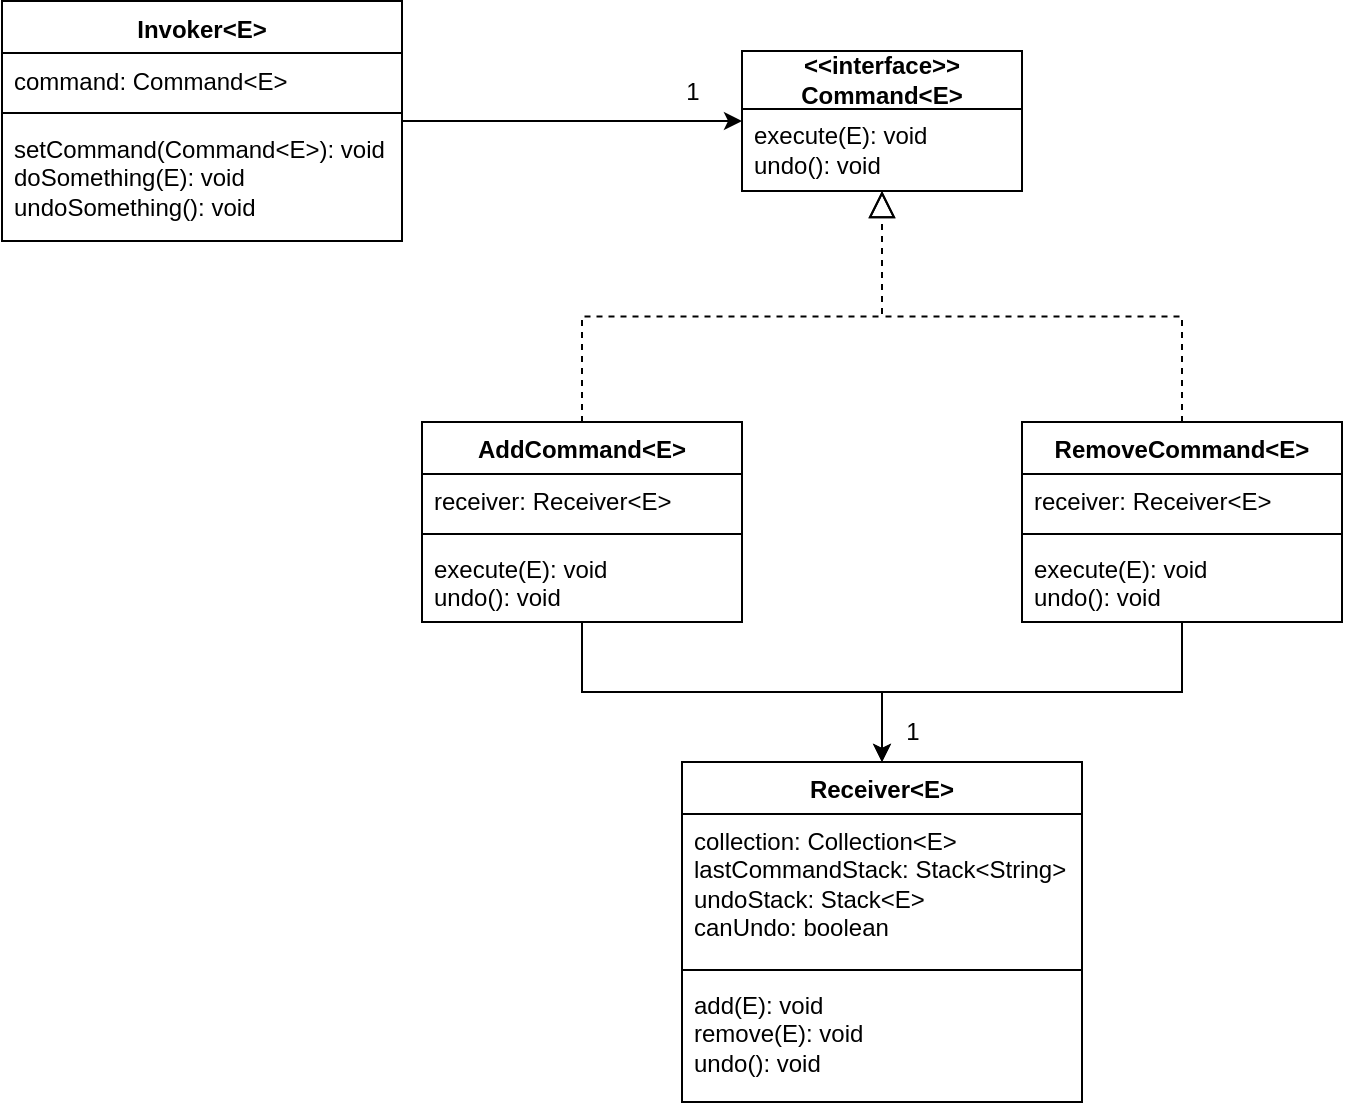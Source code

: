 <mxfile version="21.2.9" type="device">
  <diagram name="Página-1" id="U7W65n4qMrjQA7Vsx4wb">
    <mxGraphModel dx="1050" dy="545" grid="1" gridSize="10" guides="1" tooltips="1" connect="1" arrows="1" fold="1" page="1" pageScale="1" pageWidth="1169" pageHeight="827" math="0" shadow="0">
      <root>
        <mxCell id="0" />
        <mxCell id="1" parent="0" />
        <mxCell id="uf74RraKM0dmq5cmqpD6-27" style="edgeStyle=orthogonalEdgeStyle;rounded=0;orthogonalLoop=1;jettySize=auto;html=1;dashed=1;endArrow=block;endFill=0;endSize=11;" edge="1" parent="1" source="uf74RraKM0dmq5cmqpD6-1" target="uf74RraKM0dmq5cmqpD6-5">
          <mxGeometry relative="1" as="geometry" />
        </mxCell>
        <mxCell id="uf74RraKM0dmq5cmqpD6-29" style="edgeStyle=orthogonalEdgeStyle;rounded=0;orthogonalLoop=1;jettySize=auto;html=1;startArrow=none;startFill=0;endSize=6;startSize=14;" edge="1" parent="1" source="uf74RraKM0dmq5cmqpD6-1" target="uf74RraKM0dmq5cmqpD6-12">
          <mxGeometry relative="1" as="geometry" />
        </mxCell>
        <mxCell id="uf74RraKM0dmq5cmqpD6-1" value="AddCommand&amp;lt;E&amp;gt;" style="swimlane;fontStyle=1;align=center;verticalAlign=top;childLayout=stackLayout;horizontal=1;startSize=26;horizontalStack=0;resizeParent=1;resizeParentMax=0;resizeLast=0;collapsible=1;marginBottom=0;whiteSpace=wrap;html=1;" vertex="1" parent="1">
          <mxGeometry x="300" y="220" width="160" height="100" as="geometry" />
        </mxCell>
        <mxCell id="uf74RraKM0dmq5cmqpD6-2" value="receiver: Receiver&amp;lt;E&amp;gt;" style="text;strokeColor=none;fillColor=none;align=left;verticalAlign=top;spacingLeft=4;spacingRight=4;overflow=hidden;rotatable=0;points=[[0,0.5],[1,0.5]];portConstraint=eastwest;whiteSpace=wrap;html=1;" vertex="1" parent="uf74RraKM0dmq5cmqpD6-1">
          <mxGeometry y="26" width="160" height="26" as="geometry" />
        </mxCell>
        <mxCell id="uf74RraKM0dmq5cmqpD6-3" value="" style="line;strokeWidth=1;fillColor=none;align=left;verticalAlign=middle;spacingTop=-1;spacingLeft=3;spacingRight=3;rotatable=0;labelPosition=right;points=[];portConstraint=eastwest;strokeColor=inherit;" vertex="1" parent="uf74RraKM0dmq5cmqpD6-1">
          <mxGeometry y="52" width="160" height="8" as="geometry" />
        </mxCell>
        <mxCell id="uf74RraKM0dmq5cmqpD6-4" value="execute(E): void&lt;br&gt;undo(): void" style="text;strokeColor=none;fillColor=none;align=left;verticalAlign=top;spacingLeft=4;spacingRight=4;overflow=hidden;rotatable=0;points=[[0,0.5],[1,0.5]];portConstraint=eastwest;whiteSpace=wrap;html=1;" vertex="1" parent="uf74RraKM0dmq5cmqpD6-1">
          <mxGeometry y="60" width="160" height="40" as="geometry" />
        </mxCell>
        <mxCell id="uf74RraKM0dmq5cmqpD6-5" value="&amp;lt;&amp;lt;interface&amp;gt;&amp;gt;&lt;br&gt;Command&amp;lt;E&amp;gt;" style="swimlane;fontStyle=1;align=center;verticalAlign=middle;childLayout=stackLayout;horizontal=1;startSize=29;horizontalStack=0;resizeParent=1;resizeParentMax=0;resizeLast=0;collapsible=0;marginBottom=0;html=1;whiteSpace=wrap;" vertex="1" parent="1">
          <mxGeometry x="460" y="34.5" width="140" height="70" as="geometry" />
        </mxCell>
        <mxCell id="uf74RraKM0dmq5cmqpD6-6" value="execute(E): void&lt;br&gt;undo(): void&lt;br&gt;" style="text;html=1;strokeColor=none;fillColor=none;align=left;verticalAlign=middle;spacingLeft=4;spacingRight=4;overflow=hidden;rotatable=0;points=[[0,0.5],[1,0.5]];portConstraint=eastwest;whiteSpace=wrap;" vertex="1" parent="uf74RraKM0dmq5cmqpD6-5">
          <mxGeometry y="29" width="140" height="41" as="geometry" />
        </mxCell>
        <mxCell id="uf74RraKM0dmq5cmqpD6-28" style="edgeStyle=orthogonalEdgeStyle;rounded=0;orthogonalLoop=1;jettySize=auto;html=1;dashed=1;endArrow=block;endFill=0;endSize=11;" edge="1" parent="1" source="uf74RraKM0dmq5cmqpD6-8" target="uf74RraKM0dmq5cmqpD6-5">
          <mxGeometry relative="1" as="geometry" />
        </mxCell>
        <mxCell id="uf74RraKM0dmq5cmqpD6-30" style="edgeStyle=orthogonalEdgeStyle;rounded=0;orthogonalLoop=1;jettySize=auto;html=1;startArrow=none;startFill=0;startSize=14;" edge="1" parent="1" source="uf74RraKM0dmq5cmqpD6-8" target="uf74RraKM0dmq5cmqpD6-12">
          <mxGeometry relative="1" as="geometry" />
        </mxCell>
        <mxCell id="uf74RraKM0dmq5cmqpD6-8" value="RemoveCommand&amp;lt;E&amp;gt;" style="swimlane;fontStyle=1;align=center;verticalAlign=top;childLayout=stackLayout;horizontal=1;startSize=26;horizontalStack=0;resizeParent=1;resizeParentMax=0;resizeLast=0;collapsible=1;marginBottom=0;whiteSpace=wrap;html=1;" vertex="1" parent="1">
          <mxGeometry x="600" y="220" width="160" height="100" as="geometry" />
        </mxCell>
        <mxCell id="uf74RraKM0dmq5cmqpD6-9" value="receiver: Receiver&amp;lt;E&amp;gt;" style="text;strokeColor=none;fillColor=none;align=left;verticalAlign=top;spacingLeft=4;spacingRight=4;overflow=hidden;rotatable=0;points=[[0,0.5],[1,0.5]];portConstraint=eastwest;whiteSpace=wrap;html=1;" vertex="1" parent="uf74RraKM0dmq5cmqpD6-8">
          <mxGeometry y="26" width="160" height="26" as="geometry" />
        </mxCell>
        <mxCell id="uf74RraKM0dmq5cmqpD6-10" value="" style="line;strokeWidth=1;fillColor=none;align=left;verticalAlign=middle;spacingTop=-1;spacingLeft=3;spacingRight=3;rotatable=0;labelPosition=right;points=[];portConstraint=eastwest;strokeColor=inherit;" vertex="1" parent="uf74RraKM0dmq5cmqpD6-8">
          <mxGeometry y="52" width="160" height="8" as="geometry" />
        </mxCell>
        <mxCell id="uf74RraKM0dmq5cmqpD6-11" value="execute(E): void&lt;br&gt;undo(): void" style="text;strokeColor=none;fillColor=none;align=left;verticalAlign=top;spacingLeft=4;spacingRight=4;overflow=hidden;rotatable=0;points=[[0,0.5],[1,0.5]];portConstraint=eastwest;whiteSpace=wrap;html=1;" vertex="1" parent="uf74RraKM0dmq5cmqpD6-8">
          <mxGeometry y="60" width="160" height="40" as="geometry" />
        </mxCell>
        <mxCell id="uf74RraKM0dmq5cmqpD6-12" value="Receiver&amp;lt;E&amp;gt;" style="swimlane;fontStyle=1;align=center;verticalAlign=top;childLayout=stackLayout;horizontal=1;startSize=26;horizontalStack=0;resizeParent=1;resizeParentMax=0;resizeLast=0;collapsible=1;marginBottom=0;whiteSpace=wrap;html=1;" vertex="1" parent="1">
          <mxGeometry x="430" y="390" width="200" height="170" as="geometry" />
        </mxCell>
        <mxCell id="uf74RraKM0dmq5cmqpD6-13" value="collection: Collection&amp;lt;E&amp;gt;&lt;br&gt;lastCommandStack: Stack&amp;lt;String&amp;gt;&lt;br&gt;undoStack: Stack&amp;lt;E&amp;gt;&lt;br&gt;canUndo: boolean" style="text;strokeColor=none;fillColor=none;align=left;verticalAlign=top;spacingLeft=4;spacingRight=4;overflow=hidden;rotatable=0;points=[[0,0.5],[1,0.5]];portConstraint=eastwest;whiteSpace=wrap;html=1;" vertex="1" parent="uf74RraKM0dmq5cmqpD6-12">
          <mxGeometry y="26" width="200" height="74" as="geometry" />
        </mxCell>
        <mxCell id="uf74RraKM0dmq5cmqpD6-14" value="" style="line;strokeWidth=1;fillColor=none;align=left;verticalAlign=middle;spacingTop=-1;spacingLeft=3;spacingRight=3;rotatable=0;labelPosition=right;points=[];portConstraint=eastwest;strokeColor=inherit;" vertex="1" parent="uf74RraKM0dmq5cmqpD6-12">
          <mxGeometry y="100" width="200" height="8" as="geometry" />
        </mxCell>
        <mxCell id="uf74RraKM0dmq5cmqpD6-15" value="add(E): void&lt;br&gt;remove(E): void&lt;br&gt;undo(): void" style="text;strokeColor=none;fillColor=none;align=left;verticalAlign=top;spacingLeft=4;spacingRight=4;overflow=hidden;rotatable=0;points=[[0,0.5],[1,0.5]];portConstraint=eastwest;whiteSpace=wrap;html=1;" vertex="1" parent="uf74RraKM0dmq5cmqpD6-12">
          <mxGeometry y="108" width="200" height="62" as="geometry" />
        </mxCell>
        <mxCell id="uf74RraKM0dmq5cmqpD6-25" style="edgeStyle=orthogonalEdgeStyle;rounded=0;orthogonalLoop=1;jettySize=auto;html=1;startArrow=none;startFill=0;startSize=14;" edge="1" parent="1" source="uf74RraKM0dmq5cmqpD6-21" target="uf74RraKM0dmq5cmqpD6-5">
          <mxGeometry relative="1" as="geometry" />
        </mxCell>
        <mxCell id="uf74RraKM0dmq5cmqpD6-21" value="Invoker&amp;lt;E&amp;gt;" style="swimlane;fontStyle=1;align=center;verticalAlign=top;childLayout=stackLayout;horizontal=1;startSize=26;horizontalStack=0;resizeParent=1;resizeParentMax=0;resizeLast=0;collapsible=1;marginBottom=0;whiteSpace=wrap;html=1;" vertex="1" parent="1">
          <mxGeometry x="90" y="9.5" width="200" height="120" as="geometry" />
        </mxCell>
        <mxCell id="uf74RraKM0dmq5cmqpD6-22" value="command: Command&amp;lt;E&amp;gt;" style="text;strokeColor=none;fillColor=none;align=left;verticalAlign=top;spacingLeft=4;spacingRight=4;overflow=hidden;rotatable=0;points=[[0,0.5],[1,0.5]];portConstraint=eastwest;whiteSpace=wrap;html=1;" vertex="1" parent="uf74RraKM0dmq5cmqpD6-21">
          <mxGeometry y="26" width="200" height="26" as="geometry" />
        </mxCell>
        <mxCell id="uf74RraKM0dmq5cmqpD6-23" value="" style="line;strokeWidth=1;fillColor=none;align=left;verticalAlign=middle;spacingTop=-1;spacingLeft=3;spacingRight=3;rotatable=0;labelPosition=right;points=[];portConstraint=eastwest;strokeColor=inherit;" vertex="1" parent="uf74RraKM0dmq5cmqpD6-21">
          <mxGeometry y="52" width="200" height="8" as="geometry" />
        </mxCell>
        <mxCell id="uf74RraKM0dmq5cmqpD6-24" value="setCommand(Command&amp;lt;E&amp;gt;): void&lt;br&gt;doSomething(E): void&lt;br&gt;undoSomething(): void&lt;br&gt;" style="text;strokeColor=none;fillColor=none;align=left;verticalAlign=top;spacingLeft=4;spacingRight=4;overflow=hidden;rotatable=0;points=[[0,0.5],[1,0.5]];portConstraint=eastwest;whiteSpace=wrap;html=1;" vertex="1" parent="uf74RraKM0dmq5cmqpD6-21">
          <mxGeometry y="60" width="200" height="60" as="geometry" />
        </mxCell>
        <mxCell id="uf74RraKM0dmq5cmqpD6-26" value="1" style="text;html=1;align=center;verticalAlign=middle;resizable=0;points=[];autosize=1;strokeColor=none;fillColor=none;" vertex="1" parent="1">
          <mxGeometry x="420" y="40" width="30" height="30" as="geometry" />
        </mxCell>
        <mxCell id="uf74RraKM0dmq5cmqpD6-31" value="1" style="text;html=1;align=center;verticalAlign=middle;resizable=0;points=[];autosize=1;strokeColor=none;fillColor=none;" vertex="1" parent="1">
          <mxGeometry x="530" y="360" width="30" height="30" as="geometry" />
        </mxCell>
      </root>
    </mxGraphModel>
  </diagram>
</mxfile>
